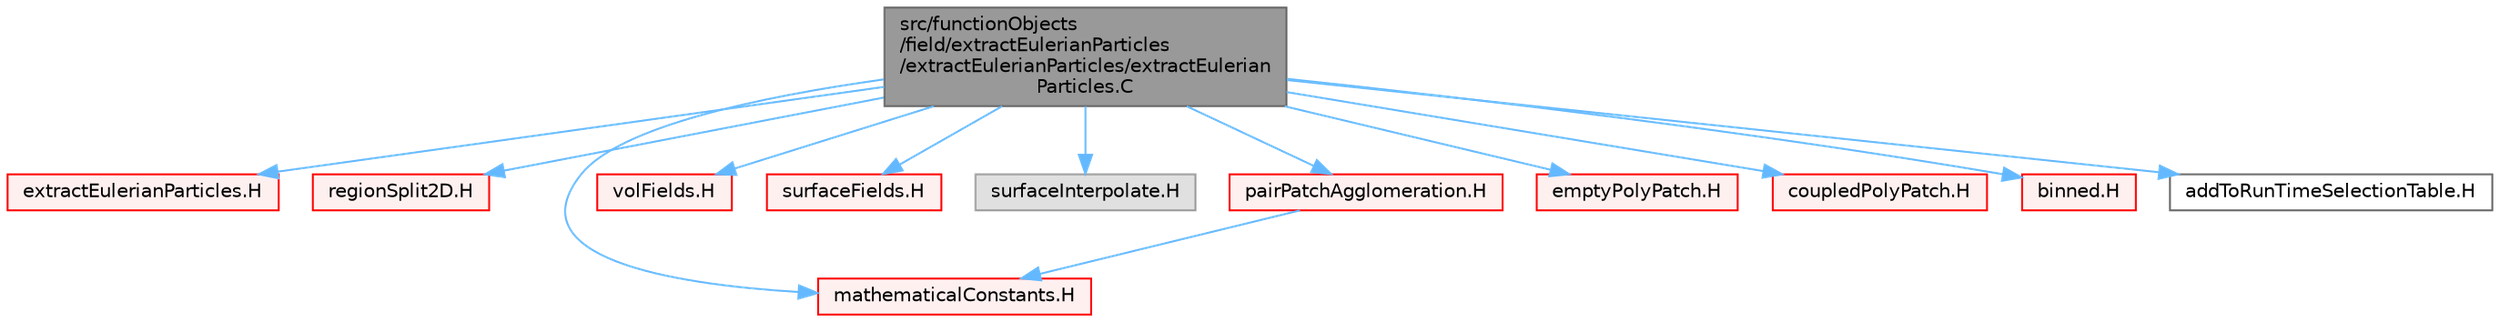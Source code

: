 digraph "src/functionObjects/field/extractEulerianParticles/extractEulerianParticles/extractEulerianParticles.C"
{
 // LATEX_PDF_SIZE
  bgcolor="transparent";
  edge [fontname=Helvetica,fontsize=10,labelfontname=Helvetica,labelfontsize=10];
  node [fontname=Helvetica,fontsize=10,shape=box,height=0.2,width=0.4];
  Node1 [id="Node000001",label="src/functionObjects\l/field/extractEulerianParticles\l/extractEulerianParticles/extractEulerian\lParticles.C",height=0.2,width=0.4,color="gray40", fillcolor="grey60", style="filled", fontcolor="black",tooltip=" "];
  Node1 -> Node2 [id="edge1_Node000001_Node000002",color="steelblue1",style="solid",tooltip=" "];
  Node2 [id="Node000002",label="extractEulerianParticles.H",height=0.2,width=0.4,color="red", fillcolor="#FFF0F0", style="filled",URL="$extractEulerianParticles_8H.html",tooltip=" "];
  Node1 -> Node402 [id="edge2_Node000001_Node000402",color="steelblue1",style="solid",tooltip=" "];
  Node402 [id="Node000402",label="regionSplit2D.H",height=0.2,width=0.4,color="red", fillcolor="#FFF0F0", style="filled",URL="$regionSplit2D_8H.html",tooltip=" "];
  Node1 -> Node377 [id="edge3_Node000001_Node000377",color="steelblue1",style="solid",tooltip=" "];
  Node377 [id="Node000377",label="mathematicalConstants.H",height=0.2,width=0.4,color="red", fillcolor="#FFF0F0", style="filled",URL="$mathematicalConstants_8H.html",tooltip=" "];
  Node1 -> Node404 [id="edge4_Node000001_Node000404",color="steelblue1",style="solid",tooltip=" "];
  Node404 [id="Node000404",label="volFields.H",height=0.2,width=0.4,color="red", fillcolor="#FFF0F0", style="filled",URL="$volFields_8H.html",tooltip=" "];
  Node1 -> Node471 [id="edge5_Node000001_Node000471",color="steelblue1",style="solid",tooltip=" "];
  Node471 [id="Node000471",label="surfaceFields.H",height=0.2,width=0.4,color="red", fillcolor="#FFF0F0", style="filled",URL="$surfaceFields_8H.html",tooltip="Foam::surfaceFields."];
  Node1 -> Node479 [id="edge6_Node000001_Node000479",color="steelblue1",style="solid",tooltip=" "];
  Node479 [id="Node000479",label="surfaceInterpolate.H",height=0.2,width=0.4,color="grey60", fillcolor="#E0E0E0", style="filled",tooltip=" "];
  Node1 -> Node480 [id="edge7_Node000001_Node000480",color="steelblue1",style="solid",tooltip=" "];
  Node480 [id="Node000480",label="pairPatchAgglomeration.H",height=0.2,width=0.4,color="red", fillcolor="#FFF0F0", style="filled",URL="$pairPatchAgglomeration_8H.html",tooltip=" "];
  Node480 -> Node377 [id="edge8_Node000480_Node000377",color="steelblue1",style="solid",tooltip=" "];
  Node1 -> Node481 [id="edge9_Node000001_Node000481",color="steelblue1",style="solid",tooltip=" "];
  Node481 [id="Node000481",label="emptyPolyPatch.H",height=0.2,width=0.4,color="red", fillcolor="#FFF0F0", style="filled",URL="$emptyPolyPatch_8H.html",tooltip=" "];
  Node1 -> Node366 [id="edge10_Node000001_Node000366",color="steelblue1",style="solid",tooltip=" "];
  Node366 [id="Node000366",label="coupledPolyPatch.H",height=0.2,width=0.4,color="red", fillcolor="#FFF0F0", style="filled",URL="$coupledPolyPatch_8H.html",tooltip=" "];
  Node1 -> Node482 [id="edge11_Node000001_Node000482",color="steelblue1",style="solid",tooltip=" "];
  Node482 [id="Node000482",label="binned.H",height=0.2,width=0.4,color="red", fillcolor="#FFF0F0", style="filled",URL="$binned_8H.html",tooltip=" "];
  Node1 -> Node484 [id="edge12_Node000001_Node000484",color="steelblue1",style="solid",tooltip=" "];
  Node484 [id="Node000484",label="addToRunTimeSelectionTable.H",height=0.2,width=0.4,color="grey40", fillcolor="white", style="filled",URL="$addToRunTimeSelectionTable_8H.html",tooltip="Macros for easy insertion into run-time selection tables."];
}
